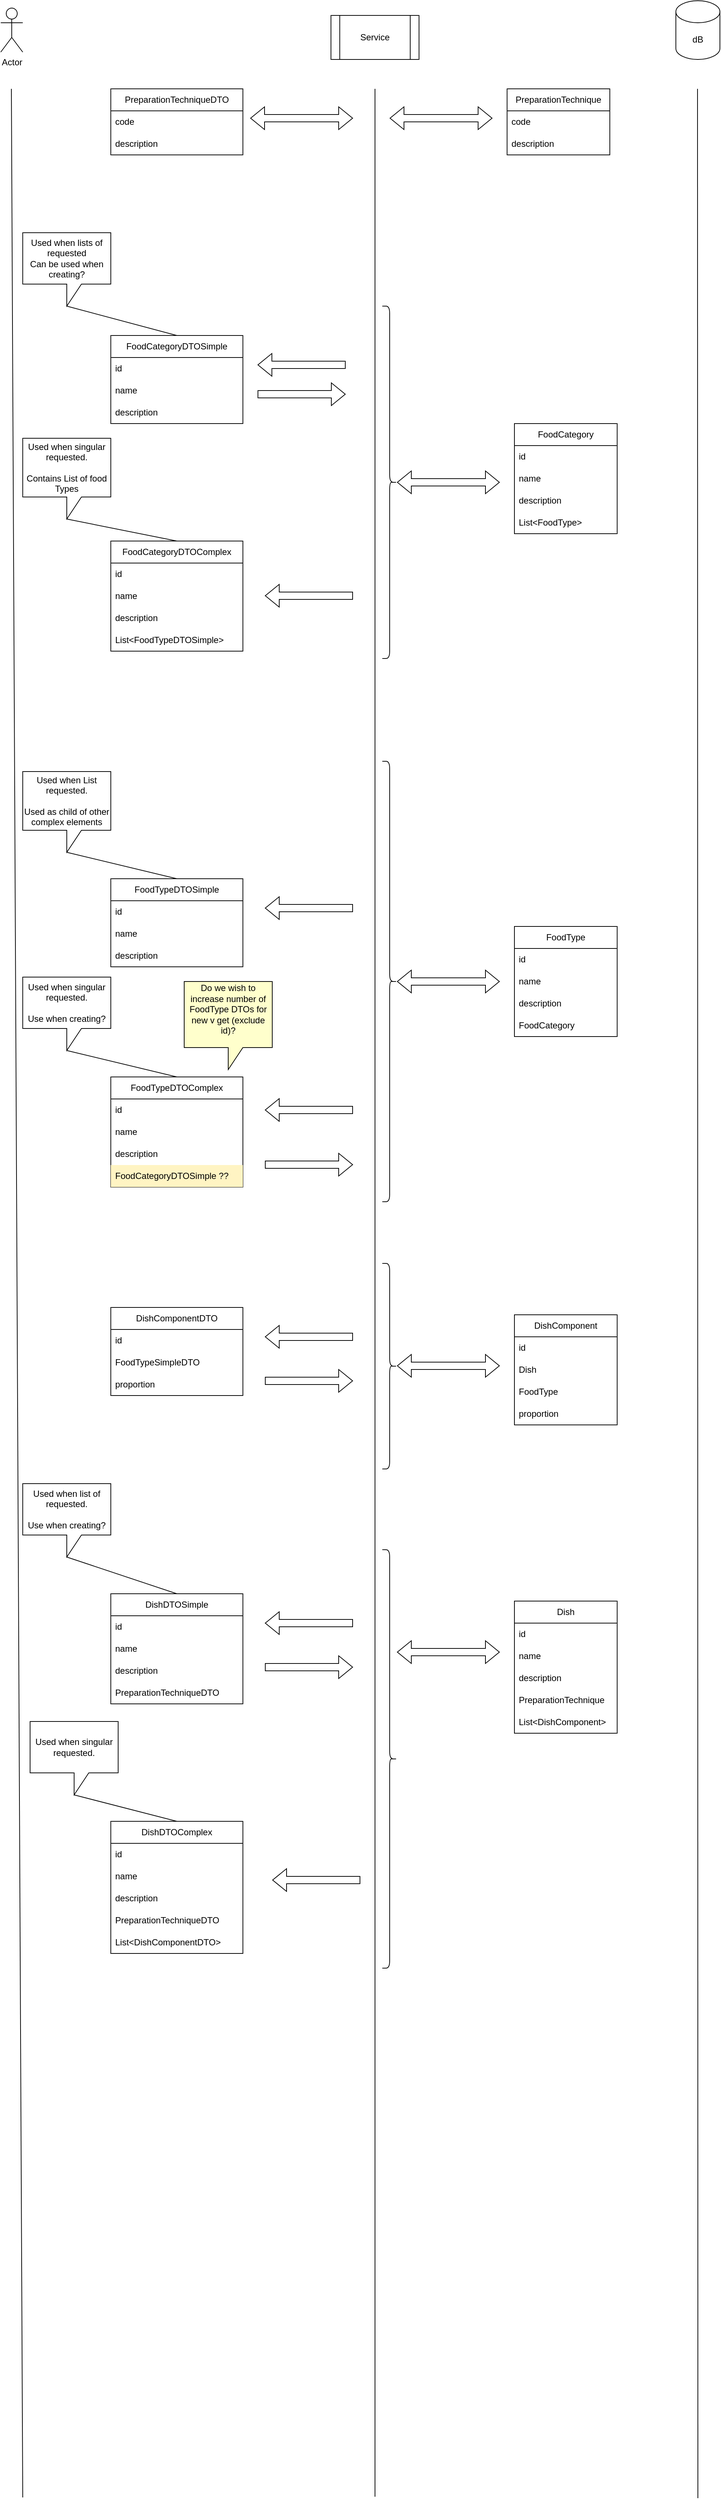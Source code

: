 <mxfile version="26.0.16">
  <diagram name="Page-1" id="98cvswhpEHXC24Bn2miE">
    <mxGraphModel dx="1775" dy="676" grid="1" gridSize="10" guides="1" tooltips="1" connect="1" arrows="1" fold="1" page="0" pageScale="1" pageWidth="850" pageHeight="1100" math="0" shadow="0">
      <root>
        <mxCell id="0" />
        <mxCell id="1" parent="0" />
        <mxCell id="5q4nl_bfFsXVFqzO0uTr-1" value="Actor" style="shape=umlActor;verticalLabelPosition=bottom;verticalAlign=top;html=1;outlineConnect=0;" parent="1" vertex="1">
          <mxGeometry x="-150" y="50" width="30" height="60" as="geometry" />
        </mxCell>
        <mxCell id="5q4nl_bfFsXVFqzO0uTr-2" value="" style="endArrow=none;html=1;rounded=0;" parent="1" edge="1">
          <mxGeometry width="50" height="50" relative="1" as="geometry">
            <mxPoint x="-120" y="3441" as="sourcePoint" />
            <mxPoint x="-135.5" y="160" as="targetPoint" />
          </mxGeometry>
        </mxCell>
        <mxCell id="5q4nl_bfFsXVFqzO0uTr-3" value="" style="endArrow=none;html=1;rounded=0;" parent="1" edge="1">
          <mxGeometry width="50" height="50" relative="1" as="geometry">
            <mxPoint x="360" y="3440" as="sourcePoint" />
            <mxPoint x="360" y="160" as="targetPoint" />
          </mxGeometry>
        </mxCell>
        <mxCell id="5q4nl_bfFsXVFqzO0uTr-4" value="" style="endArrow=none;html=1;rounded=0;" parent="1" edge="1">
          <mxGeometry width="50" height="50" relative="1" as="geometry">
            <mxPoint x="800" y="3442" as="sourcePoint" />
            <mxPoint x="799.5" y="160" as="targetPoint" />
          </mxGeometry>
        </mxCell>
        <mxCell id="5q4nl_bfFsXVFqzO0uTr-6" value="Service" style="shape=process;whiteSpace=wrap;html=1;backgroundOutline=1;" parent="1" vertex="1">
          <mxGeometry x="300" y="60" width="120" height="60" as="geometry" />
        </mxCell>
        <mxCell id="5q4nl_bfFsXVFqzO0uTr-7" value="dB" style="shape=cylinder3;whiteSpace=wrap;html=1;boundedLbl=1;backgroundOutline=1;size=15;" parent="1" vertex="1">
          <mxGeometry x="770" y="40" width="60" height="80" as="geometry" />
        </mxCell>
        <mxCell id="5q4nl_bfFsXVFqzO0uTr-8" value="PreparationTechnique" style="swimlane;fontStyle=0;childLayout=stackLayout;horizontal=1;startSize=30;horizontalStack=0;resizeParent=1;resizeParentMax=0;resizeLast=0;collapsible=1;marginBottom=0;whiteSpace=wrap;html=1;" parent="1" vertex="1">
          <mxGeometry x="540" y="160" width="140" height="90" as="geometry" />
        </mxCell>
        <mxCell id="5q4nl_bfFsXVFqzO0uTr-9" value="code" style="text;strokeColor=none;fillColor=none;align=left;verticalAlign=middle;spacingLeft=4;spacingRight=4;overflow=hidden;points=[[0,0.5],[1,0.5]];portConstraint=eastwest;rotatable=0;whiteSpace=wrap;html=1;" parent="5q4nl_bfFsXVFqzO0uTr-8" vertex="1">
          <mxGeometry y="30" width="140" height="30" as="geometry" />
        </mxCell>
        <mxCell id="5q4nl_bfFsXVFqzO0uTr-10" value="description" style="text;strokeColor=none;fillColor=none;align=left;verticalAlign=middle;spacingLeft=4;spacingRight=4;overflow=hidden;points=[[0,0.5],[1,0.5]];portConstraint=eastwest;rotatable=0;whiteSpace=wrap;html=1;" parent="5q4nl_bfFsXVFqzO0uTr-8" vertex="1">
          <mxGeometry y="60" width="140" height="30" as="geometry" />
        </mxCell>
        <mxCell id="5q4nl_bfFsXVFqzO0uTr-13" value="PreparationTechniqueDTO" style="swimlane;fontStyle=0;childLayout=stackLayout;horizontal=1;startSize=30;horizontalStack=0;resizeParent=1;resizeParentMax=0;resizeLast=0;collapsible=1;marginBottom=0;whiteSpace=wrap;html=1;" parent="1" vertex="1">
          <mxGeometry y="160" width="180" height="90" as="geometry" />
        </mxCell>
        <mxCell id="5q4nl_bfFsXVFqzO0uTr-14" value="code" style="text;strokeColor=none;fillColor=none;align=left;verticalAlign=middle;spacingLeft=4;spacingRight=4;overflow=hidden;points=[[0,0.5],[1,0.5]];portConstraint=eastwest;rotatable=0;whiteSpace=wrap;html=1;" parent="5q4nl_bfFsXVFqzO0uTr-13" vertex="1">
          <mxGeometry y="30" width="180" height="30" as="geometry" />
        </mxCell>
        <mxCell id="5q4nl_bfFsXVFqzO0uTr-15" value="description" style="text;strokeColor=none;fillColor=none;align=left;verticalAlign=middle;spacingLeft=4;spacingRight=4;overflow=hidden;points=[[0,0.5],[1,0.5]];portConstraint=eastwest;rotatable=0;whiteSpace=wrap;html=1;" parent="5q4nl_bfFsXVFqzO0uTr-13" vertex="1">
          <mxGeometry y="60" width="180" height="30" as="geometry" />
        </mxCell>
        <mxCell id="5q4nl_bfFsXVFqzO0uTr-16" value="" style="shape=flexArrow;endArrow=classic;startArrow=classic;html=1;rounded=0;" parent="1" edge="1">
          <mxGeometry width="100" height="100" relative="1" as="geometry">
            <mxPoint x="190" y="200" as="sourcePoint" />
            <mxPoint x="330" y="200" as="targetPoint" />
          </mxGeometry>
        </mxCell>
        <mxCell id="5q4nl_bfFsXVFqzO0uTr-18" value="" style="shape=flexArrow;endArrow=classic;startArrow=classic;html=1;rounded=0;" parent="1" edge="1">
          <mxGeometry width="100" height="100" relative="1" as="geometry">
            <mxPoint x="380" y="200" as="sourcePoint" />
            <mxPoint x="520" y="200" as="targetPoint" />
          </mxGeometry>
        </mxCell>
        <mxCell id="5q4nl_bfFsXVFqzO0uTr-20" value="FoodType" style="swimlane;fontStyle=0;childLayout=stackLayout;horizontal=1;startSize=30;horizontalStack=0;resizeParent=1;resizeParentMax=0;resizeLast=0;collapsible=1;marginBottom=0;whiteSpace=wrap;html=1;" parent="1" vertex="1">
          <mxGeometry x="550" y="1301" width="140" height="150" as="geometry" />
        </mxCell>
        <mxCell id="5q4nl_bfFsXVFqzO0uTr-21" value="id" style="text;strokeColor=none;fillColor=none;align=left;verticalAlign=middle;spacingLeft=4;spacingRight=4;overflow=hidden;points=[[0,0.5],[1,0.5]];portConstraint=eastwest;rotatable=0;whiteSpace=wrap;html=1;" parent="5q4nl_bfFsXVFqzO0uTr-20" vertex="1">
          <mxGeometry y="30" width="140" height="30" as="geometry" />
        </mxCell>
        <mxCell id="5q4nl_bfFsXVFqzO0uTr-22" value="name" style="text;strokeColor=none;fillColor=none;align=left;verticalAlign=middle;spacingLeft=4;spacingRight=4;overflow=hidden;points=[[0,0.5],[1,0.5]];portConstraint=eastwest;rotatable=0;whiteSpace=wrap;html=1;" parent="5q4nl_bfFsXVFqzO0uTr-20" vertex="1">
          <mxGeometry y="60" width="140" height="30" as="geometry" />
        </mxCell>
        <mxCell id="5q4nl_bfFsXVFqzO0uTr-23" value="description" style="text;strokeColor=none;fillColor=none;align=left;verticalAlign=middle;spacingLeft=4;spacingRight=4;overflow=hidden;points=[[0,0.5],[1,0.5]];portConstraint=eastwest;rotatable=0;whiteSpace=wrap;html=1;" parent="5q4nl_bfFsXVFqzO0uTr-20" vertex="1">
          <mxGeometry y="90" width="140" height="30" as="geometry" />
        </mxCell>
        <mxCell id="5q4nl_bfFsXVFqzO0uTr-25" value="FoodCategory" style="text;strokeColor=none;fillColor=none;align=left;verticalAlign=middle;spacingLeft=4;spacingRight=4;overflow=hidden;points=[[0,0.5],[1,0.5]];portConstraint=eastwest;rotatable=0;whiteSpace=wrap;html=1;" parent="5q4nl_bfFsXVFqzO0uTr-20" vertex="1">
          <mxGeometry y="120" width="140" height="30" as="geometry" />
        </mxCell>
        <mxCell id="5q4nl_bfFsXVFqzO0uTr-26" value="FoodCategory" style="swimlane;fontStyle=0;childLayout=stackLayout;horizontal=1;startSize=30;horizontalStack=0;resizeParent=1;resizeParentMax=0;resizeLast=0;collapsible=1;marginBottom=0;whiteSpace=wrap;html=1;" parent="1" vertex="1">
          <mxGeometry x="550" y="616" width="140" height="150" as="geometry" />
        </mxCell>
        <mxCell id="5q4nl_bfFsXVFqzO0uTr-27" value="id" style="text;strokeColor=none;fillColor=none;align=left;verticalAlign=middle;spacingLeft=4;spacingRight=4;overflow=hidden;points=[[0,0.5],[1,0.5]];portConstraint=eastwest;rotatable=0;whiteSpace=wrap;html=1;" parent="5q4nl_bfFsXVFqzO0uTr-26" vertex="1">
          <mxGeometry y="30" width="140" height="30" as="geometry" />
        </mxCell>
        <mxCell id="5q4nl_bfFsXVFqzO0uTr-28" value="name" style="text;strokeColor=none;fillColor=none;align=left;verticalAlign=middle;spacingLeft=4;spacingRight=4;overflow=hidden;points=[[0,0.5],[1,0.5]];portConstraint=eastwest;rotatable=0;whiteSpace=wrap;html=1;" parent="5q4nl_bfFsXVFqzO0uTr-26" vertex="1">
          <mxGeometry y="60" width="140" height="30" as="geometry" />
        </mxCell>
        <mxCell id="5q4nl_bfFsXVFqzO0uTr-29" value="description" style="text;strokeColor=none;fillColor=none;align=left;verticalAlign=middle;spacingLeft=4;spacingRight=4;overflow=hidden;points=[[0,0.5],[1,0.5]];portConstraint=eastwest;rotatable=0;whiteSpace=wrap;html=1;" parent="5q4nl_bfFsXVFqzO0uTr-26" vertex="1">
          <mxGeometry y="90" width="140" height="30" as="geometry" />
        </mxCell>
        <mxCell id="5q4nl_bfFsXVFqzO0uTr-30" value="List&amp;lt;FoodType&amp;gt;" style="text;strokeColor=none;fillColor=none;align=left;verticalAlign=middle;spacingLeft=4;spacingRight=4;overflow=hidden;points=[[0,0.5],[1,0.5]];portConstraint=eastwest;rotatable=0;whiteSpace=wrap;html=1;" parent="5q4nl_bfFsXVFqzO0uTr-26" vertex="1">
          <mxGeometry y="120" width="140" height="30" as="geometry" />
        </mxCell>
        <mxCell id="5q4nl_bfFsXVFqzO0uTr-31" value="" style="shape=flexArrow;endArrow=classic;startArrow=classic;html=1;rounded=0;" parent="1" edge="1">
          <mxGeometry width="100" height="100" relative="1" as="geometry">
            <mxPoint x="390" y="696" as="sourcePoint" />
            <mxPoint x="530" y="696" as="targetPoint" />
          </mxGeometry>
        </mxCell>
        <mxCell id="5q4nl_bfFsXVFqzO0uTr-32" value="FoodCategoryDTOSimple" style="swimlane;fontStyle=0;childLayout=stackLayout;horizontal=1;startSize=30;horizontalStack=0;resizeParent=1;resizeParentMax=0;resizeLast=0;collapsible=1;marginBottom=0;whiteSpace=wrap;html=1;" parent="1" vertex="1">
          <mxGeometry y="496" width="180" height="120" as="geometry" />
        </mxCell>
        <mxCell id="5q4nl_bfFsXVFqzO0uTr-33" value="id" style="text;strokeColor=none;fillColor=none;align=left;verticalAlign=middle;spacingLeft=4;spacingRight=4;overflow=hidden;points=[[0,0.5],[1,0.5]];portConstraint=eastwest;rotatable=0;whiteSpace=wrap;html=1;" parent="5q4nl_bfFsXVFqzO0uTr-32" vertex="1">
          <mxGeometry y="30" width="180" height="30" as="geometry" />
        </mxCell>
        <mxCell id="5q4nl_bfFsXVFqzO0uTr-34" value="name" style="text;strokeColor=none;fillColor=none;align=left;verticalAlign=middle;spacingLeft=4;spacingRight=4;overflow=hidden;points=[[0,0.5],[1,0.5]];portConstraint=eastwest;rotatable=0;whiteSpace=wrap;html=1;" parent="5q4nl_bfFsXVFqzO0uTr-32" vertex="1">
          <mxGeometry y="60" width="180" height="30" as="geometry" />
        </mxCell>
        <mxCell id="5q4nl_bfFsXVFqzO0uTr-35" value="description" style="text;strokeColor=none;fillColor=none;align=left;verticalAlign=middle;spacingLeft=4;spacingRight=4;overflow=hidden;points=[[0,0.5],[1,0.5]];portConstraint=eastwest;rotatable=0;whiteSpace=wrap;html=1;" parent="5q4nl_bfFsXVFqzO0uTr-32" vertex="1">
          <mxGeometry y="90" width="180" height="30" as="geometry" />
        </mxCell>
        <mxCell id="5q4nl_bfFsXVFqzO0uTr-37" value="" style="shape=flexArrow;endArrow=classic;html=1;rounded=0;" parent="1" edge="1">
          <mxGeometry width="50" height="50" relative="1" as="geometry">
            <mxPoint x="320" y="536" as="sourcePoint" />
            <mxPoint x="200" y="536" as="targetPoint" />
          </mxGeometry>
        </mxCell>
        <mxCell id="5q4nl_bfFsXVFqzO0uTr-39" value="Used when lists of requested&lt;div&gt;Can be used when creating?&lt;/div&gt;" style="shape=callout;whiteSpace=wrap;html=1;perimeter=calloutPerimeter;" parent="1" vertex="1">
          <mxGeometry x="-120" y="356" width="120" height="100" as="geometry" />
        </mxCell>
        <mxCell id="5q4nl_bfFsXVFqzO0uTr-40" value="" style="endArrow=none;html=1;rounded=0;exitX=0;exitY=0;exitDx=60;exitDy=100;exitPerimeter=0;entryX=0.5;entryY=0;entryDx=0;entryDy=0;" parent="1" source="5q4nl_bfFsXVFqzO0uTr-39" target="5q4nl_bfFsXVFqzO0uTr-32" edge="1">
          <mxGeometry width="50" height="50" relative="1" as="geometry">
            <mxPoint x="460" y="636" as="sourcePoint" />
            <mxPoint x="510" y="586" as="targetPoint" />
          </mxGeometry>
        </mxCell>
        <mxCell id="5q4nl_bfFsXVFqzO0uTr-41" value="" style="shape=flexArrow;endArrow=classic;html=1;rounded=0;" parent="1" edge="1">
          <mxGeometry width="50" height="50" relative="1" as="geometry">
            <mxPoint x="200" y="576" as="sourcePoint" />
            <mxPoint x="320" y="576" as="targetPoint" />
          </mxGeometry>
        </mxCell>
        <mxCell id="5q4nl_bfFsXVFqzO0uTr-42" value="FoodCategoryDTOComplex" style="swimlane;fontStyle=0;childLayout=stackLayout;horizontal=1;startSize=30;horizontalStack=0;resizeParent=1;resizeParentMax=0;resizeLast=0;collapsible=1;marginBottom=0;whiteSpace=wrap;html=1;" parent="1" vertex="1">
          <mxGeometry y="776" width="180" height="150" as="geometry" />
        </mxCell>
        <mxCell id="5q4nl_bfFsXVFqzO0uTr-43" value="id" style="text;strokeColor=none;fillColor=none;align=left;verticalAlign=middle;spacingLeft=4;spacingRight=4;overflow=hidden;points=[[0,0.5],[1,0.5]];portConstraint=eastwest;rotatable=0;whiteSpace=wrap;html=1;" parent="5q4nl_bfFsXVFqzO0uTr-42" vertex="1">
          <mxGeometry y="30" width="180" height="30" as="geometry" />
        </mxCell>
        <mxCell id="5q4nl_bfFsXVFqzO0uTr-44" value="name" style="text;strokeColor=none;fillColor=none;align=left;verticalAlign=middle;spacingLeft=4;spacingRight=4;overflow=hidden;points=[[0,0.5],[1,0.5]];portConstraint=eastwest;rotatable=0;whiteSpace=wrap;html=1;" parent="5q4nl_bfFsXVFqzO0uTr-42" vertex="1">
          <mxGeometry y="60" width="180" height="30" as="geometry" />
        </mxCell>
        <mxCell id="5q4nl_bfFsXVFqzO0uTr-45" value="description" style="text;strokeColor=none;fillColor=none;align=left;verticalAlign=middle;spacingLeft=4;spacingRight=4;overflow=hidden;points=[[0,0.5],[1,0.5]];portConstraint=eastwest;rotatable=0;whiteSpace=wrap;html=1;" parent="5q4nl_bfFsXVFqzO0uTr-42" vertex="1">
          <mxGeometry y="90" width="180" height="30" as="geometry" />
        </mxCell>
        <mxCell id="5q4nl_bfFsXVFqzO0uTr-48" value="List&amp;lt;FoodTypeDTOSimple&amp;gt;" style="text;strokeColor=none;fillColor=none;align=left;verticalAlign=middle;spacingLeft=4;spacingRight=4;overflow=hidden;points=[[0,0.5],[1,0.5]];portConstraint=eastwest;rotatable=0;whiteSpace=wrap;html=1;" parent="5q4nl_bfFsXVFqzO0uTr-42" vertex="1">
          <mxGeometry y="120" width="180" height="30" as="geometry" />
        </mxCell>
        <mxCell id="5q4nl_bfFsXVFqzO0uTr-46" value="Used when singular requested.&lt;div&gt;&lt;br&gt;&lt;div&gt;Contains List of food Types&lt;/div&gt;&lt;/div&gt;" style="shape=callout;whiteSpace=wrap;html=1;perimeter=calloutPerimeter;" parent="1" vertex="1">
          <mxGeometry x="-120" y="636" width="120" height="110" as="geometry" />
        </mxCell>
        <mxCell id="5q4nl_bfFsXVFqzO0uTr-47" value="" style="endArrow=none;html=1;rounded=0;exitX=0;exitY=0;exitDx=60;exitDy=110;exitPerimeter=0;entryX=0.5;entryY=0;entryDx=0;entryDy=0;" parent="1" source="5q4nl_bfFsXVFqzO0uTr-46" target="5q4nl_bfFsXVFqzO0uTr-42" edge="1">
          <mxGeometry width="50" height="50" relative="1" as="geometry">
            <mxPoint x="460" y="636" as="sourcePoint" />
            <mxPoint x="510" y="586" as="targetPoint" />
          </mxGeometry>
        </mxCell>
        <mxCell id="5q4nl_bfFsXVFqzO0uTr-49" value="" style="shape=flexArrow;endArrow=classic;html=1;rounded=0;" parent="1" edge="1">
          <mxGeometry width="50" height="50" relative="1" as="geometry">
            <mxPoint x="330" y="850.5" as="sourcePoint" />
            <mxPoint x="210" y="850.5" as="targetPoint" />
          </mxGeometry>
        </mxCell>
        <mxCell id="5q4nl_bfFsXVFqzO0uTr-50" value="" style="shape=curlyBracket;whiteSpace=wrap;html=1;rounded=1;flipH=1;labelPosition=right;verticalLabelPosition=middle;align=left;verticalAlign=middle;" parent="1" vertex="1">
          <mxGeometry x="370" y="456" width="20" height="480" as="geometry" />
        </mxCell>
        <mxCell id="5q4nl_bfFsXVFqzO0uTr-51" value="" style="shape=flexArrow;endArrow=classic;startArrow=classic;html=1;rounded=0;" parent="1" edge="1">
          <mxGeometry width="100" height="100" relative="1" as="geometry">
            <mxPoint x="390" y="1376" as="sourcePoint" />
            <mxPoint x="530" y="1376" as="targetPoint" />
          </mxGeometry>
        </mxCell>
        <mxCell id="5q4nl_bfFsXVFqzO0uTr-52" value="" style="shape=curlyBracket;whiteSpace=wrap;html=1;rounded=1;flipH=1;labelPosition=right;verticalLabelPosition=middle;align=left;verticalAlign=middle;" parent="1" vertex="1">
          <mxGeometry x="370" y="1760" width="20" height="280" as="geometry" />
        </mxCell>
        <mxCell id="5q4nl_bfFsXVFqzO0uTr-53" value="FoodTypeDTOComplex" style="swimlane;fontStyle=0;childLayout=stackLayout;horizontal=1;startSize=30;horizontalStack=0;resizeParent=1;resizeParentMax=0;resizeLast=0;collapsible=1;marginBottom=0;whiteSpace=wrap;html=1;" parent="1" vertex="1">
          <mxGeometry y="1506" width="180" height="150" as="geometry" />
        </mxCell>
        <mxCell id="5q4nl_bfFsXVFqzO0uTr-54" value="id" style="text;strokeColor=none;fillColor=none;align=left;verticalAlign=middle;spacingLeft=4;spacingRight=4;overflow=hidden;points=[[0,0.5],[1,0.5]];portConstraint=eastwest;rotatable=0;whiteSpace=wrap;html=1;" parent="5q4nl_bfFsXVFqzO0uTr-53" vertex="1">
          <mxGeometry y="30" width="180" height="30" as="geometry" />
        </mxCell>
        <mxCell id="5q4nl_bfFsXVFqzO0uTr-55" value="name" style="text;strokeColor=none;fillColor=none;align=left;verticalAlign=middle;spacingLeft=4;spacingRight=4;overflow=hidden;points=[[0,0.5],[1,0.5]];portConstraint=eastwest;rotatable=0;whiteSpace=wrap;html=1;" parent="5q4nl_bfFsXVFqzO0uTr-53" vertex="1">
          <mxGeometry y="60" width="180" height="30" as="geometry" />
        </mxCell>
        <mxCell id="5q4nl_bfFsXVFqzO0uTr-56" value="description" style="text;strokeColor=none;fillColor=none;align=left;verticalAlign=middle;spacingLeft=4;spacingRight=4;overflow=hidden;points=[[0,0.5],[1,0.5]];portConstraint=eastwest;rotatable=0;whiteSpace=wrap;html=1;" parent="5q4nl_bfFsXVFqzO0uTr-53" vertex="1">
          <mxGeometry y="90" width="180" height="30" as="geometry" />
        </mxCell>
        <mxCell id="5q4nl_bfFsXVFqzO0uTr-57" value="FoodCategoryDTOSimple ??" style="text;strokeColor=none;fillColor=#FFF4C3;align=left;verticalAlign=middle;spacingLeft=4;spacingRight=4;overflow=hidden;points=[[0,0.5],[1,0.5]];portConstraint=eastwest;rotatable=0;whiteSpace=wrap;html=1;" parent="5q4nl_bfFsXVFqzO0uTr-53" vertex="1">
          <mxGeometry y="120" width="180" height="30" as="geometry" />
        </mxCell>
        <mxCell id="5q4nl_bfFsXVFqzO0uTr-58" value="Used when singular requested.&lt;div&gt;&lt;br&gt;&lt;div&gt;Use when creating?&lt;/div&gt;&lt;/div&gt;" style="shape=callout;whiteSpace=wrap;html=1;perimeter=calloutPerimeter;" parent="1" vertex="1">
          <mxGeometry x="-120" y="1370" width="120" height="100" as="geometry" />
        </mxCell>
        <mxCell id="5q4nl_bfFsXVFqzO0uTr-59" value="" style="endArrow=none;html=1;rounded=0;exitX=0.5;exitY=0;exitDx=0;exitDy=0;entryX=0;entryY=0;entryDx=60;entryDy=100;entryPerimeter=0;" parent="1" source="5q4nl_bfFsXVFqzO0uTr-53" target="5q4nl_bfFsXVFqzO0uTr-58" edge="1">
          <mxGeometry width="50" height="50" relative="1" as="geometry">
            <mxPoint x="460" y="1476" as="sourcePoint" />
            <mxPoint x="510" y="1426" as="targetPoint" />
          </mxGeometry>
        </mxCell>
        <mxCell id="5q4nl_bfFsXVFqzO0uTr-60" value="" style="shape=flexArrow;endArrow=classic;html=1;rounded=0;" parent="1" edge="1">
          <mxGeometry width="50" height="50" relative="1" as="geometry">
            <mxPoint x="330" y="1551" as="sourcePoint" />
            <mxPoint x="210" y="1551" as="targetPoint" />
          </mxGeometry>
        </mxCell>
        <mxCell id="5q4nl_bfFsXVFqzO0uTr-61" value="" style="shape=flexArrow;endArrow=classic;html=1;rounded=0;" parent="1" edge="1">
          <mxGeometry width="50" height="50" relative="1" as="geometry">
            <mxPoint x="210" y="1625.5" as="sourcePoint" />
            <mxPoint x="330" y="1625.5" as="targetPoint" />
          </mxGeometry>
        </mxCell>
        <mxCell id="5q4nl_bfFsXVFqzO0uTr-62" value="Do we wish to increase number of FoodType DTOs for new v get (exclude id)?&lt;div&gt;&lt;br&gt;&lt;/div&gt;" style="shape=callout;whiteSpace=wrap;html=1;perimeter=calloutPerimeter;fillColor=light-dark(#FFFFCC,var(--ge-dark-color, #121212));" parent="1" vertex="1">
          <mxGeometry x="100" y="1376" width="120" height="120" as="geometry" />
        </mxCell>
        <mxCell id="5q4nl_bfFsXVFqzO0uTr-65" value="FoodTypeDTOSimple" style="swimlane;fontStyle=0;childLayout=stackLayout;horizontal=1;startSize=30;horizontalStack=0;resizeParent=1;resizeParentMax=0;resizeLast=0;collapsible=1;marginBottom=0;whiteSpace=wrap;html=1;" parent="1" vertex="1">
          <mxGeometry y="1236" width="180" height="120" as="geometry" />
        </mxCell>
        <mxCell id="5q4nl_bfFsXVFqzO0uTr-66" value="id" style="text;strokeColor=none;fillColor=none;align=left;verticalAlign=middle;spacingLeft=4;spacingRight=4;overflow=hidden;points=[[0,0.5],[1,0.5]];portConstraint=eastwest;rotatable=0;whiteSpace=wrap;html=1;" parent="5q4nl_bfFsXVFqzO0uTr-65" vertex="1">
          <mxGeometry y="30" width="180" height="30" as="geometry" />
        </mxCell>
        <mxCell id="5q4nl_bfFsXVFqzO0uTr-67" value="name" style="text;strokeColor=none;fillColor=none;align=left;verticalAlign=middle;spacingLeft=4;spacingRight=4;overflow=hidden;points=[[0,0.5],[1,0.5]];portConstraint=eastwest;rotatable=0;whiteSpace=wrap;html=1;" parent="5q4nl_bfFsXVFqzO0uTr-65" vertex="1">
          <mxGeometry y="60" width="180" height="30" as="geometry" />
        </mxCell>
        <mxCell id="5q4nl_bfFsXVFqzO0uTr-68" value="description" style="text;strokeColor=none;fillColor=none;align=left;verticalAlign=middle;spacingLeft=4;spacingRight=4;overflow=hidden;points=[[0,0.5],[1,0.5]];portConstraint=eastwest;rotatable=0;whiteSpace=wrap;html=1;" parent="5q4nl_bfFsXVFqzO0uTr-65" vertex="1">
          <mxGeometry y="90" width="180" height="30" as="geometry" />
        </mxCell>
        <mxCell id="5q4nl_bfFsXVFqzO0uTr-70" value="" style="shape=flexArrow;endArrow=classic;html=1;rounded=0;" parent="1" edge="1">
          <mxGeometry width="50" height="50" relative="1" as="geometry">
            <mxPoint x="330" y="1276" as="sourcePoint" />
            <mxPoint x="210" y="1276" as="targetPoint" />
          </mxGeometry>
        </mxCell>
        <mxCell id="5q4nl_bfFsXVFqzO0uTr-71" value="Used when List requested.&lt;div&gt;&lt;br&gt;&lt;div&gt;Used as child of other complex elements&lt;/div&gt;&lt;/div&gt;" style="shape=callout;whiteSpace=wrap;html=1;perimeter=calloutPerimeter;" parent="1" vertex="1">
          <mxGeometry x="-120" y="1090" width="120" height="110" as="geometry" />
        </mxCell>
        <mxCell id="5q4nl_bfFsXVFqzO0uTr-72" value="" style="endArrow=none;html=1;rounded=0;exitX=0.5;exitY=0;exitDx=0;exitDy=0;entryX=0;entryY=0;entryDx=60;entryDy=110;entryPerimeter=0;" parent="1" source="5q4nl_bfFsXVFqzO0uTr-65" target="5q4nl_bfFsXVFqzO0uTr-71" edge="1">
          <mxGeometry width="50" height="50" relative="1" as="geometry">
            <mxPoint x="80" y="1226" as="sourcePoint" />
            <mxPoint x="-50" y="1210" as="targetPoint" />
          </mxGeometry>
        </mxCell>
        <mxCell id="FY9CtEeteHRH5HOnugvX-1" value="DishComponent" style="swimlane;fontStyle=0;childLayout=stackLayout;horizontal=1;startSize=30;horizontalStack=0;resizeParent=1;resizeParentMax=0;resizeLast=0;collapsible=1;marginBottom=0;whiteSpace=wrap;html=1;" vertex="1" parent="1">
          <mxGeometry x="550" y="1830" width="140" height="150" as="geometry" />
        </mxCell>
        <mxCell id="FY9CtEeteHRH5HOnugvX-2" value="id" style="text;strokeColor=none;fillColor=none;align=left;verticalAlign=middle;spacingLeft=4;spacingRight=4;overflow=hidden;points=[[0,0.5],[1,0.5]];portConstraint=eastwest;rotatable=0;whiteSpace=wrap;html=1;" vertex="1" parent="FY9CtEeteHRH5HOnugvX-1">
          <mxGeometry y="30" width="140" height="30" as="geometry" />
        </mxCell>
        <mxCell id="FY9CtEeteHRH5HOnugvX-3" value="Dish" style="text;strokeColor=none;fillColor=none;align=left;verticalAlign=middle;spacingLeft=4;spacingRight=4;overflow=hidden;points=[[0,0.5],[1,0.5]];portConstraint=eastwest;rotatable=0;whiteSpace=wrap;html=1;" vertex="1" parent="FY9CtEeteHRH5HOnugvX-1">
          <mxGeometry y="60" width="140" height="30" as="geometry" />
        </mxCell>
        <mxCell id="FY9CtEeteHRH5HOnugvX-4" value="FoodType" style="text;strokeColor=none;fillColor=none;align=left;verticalAlign=middle;spacingLeft=4;spacingRight=4;overflow=hidden;points=[[0,0.5],[1,0.5]];portConstraint=eastwest;rotatable=0;whiteSpace=wrap;html=1;" vertex="1" parent="FY9CtEeteHRH5HOnugvX-1">
          <mxGeometry y="90" width="140" height="30" as="geometry" />
        </mxCell>
        <mxCell id="FY9CtEeteHRH5HOnugvX-5" value="proportion" style="text;strokeColor=none;fillColor=none;align=left;verticalAlign=middle;spacingLeft=4;spacingRight=4;overflow=hidden;points=[[0,0.5],[1,0.5]];portConstraint=eastwest;rotatable=0;whiteSpace=wrap;html=1;" vertex="1" parent="FY9CtEeteHRH5HOnugvX-1">
          <mxGeometry y="120" width="140" height="30" as="geometry" />
        </mxCell>
        <mxCell id="FY9CtEeteHRH5HOnugvX-6" value="" style="shape=flexArrow;endArrow=classic;startArrow=classic;html=1;rounded=0;" edge="1" parent="1">
          <mxGeometry width="100" height="100" relative="1" as="geometry">
            <mxPoint x="390" y="1899.5" as="sourcePoint" />
            <mxPoint x="530" y="1899.5" as="targetPoint" />
          </mxGeometry>
        </mxCell>
        <mxCell id="FY9CtEeteHRH5HOnugvX-7" value="" style="shape=curlyBracket;whiteSpace=wrap;html=1;rounded=1;flipH=1;labelPosition=right;verticalLabelPosition=middle;align=left;verticalAlign=middle;" vertex="1" parent="1">
          <mxGeometry x="370" y="1076" width="20" height="600" as="geometry" />
        </mxCell>
        <mxCell id="FY9CtEeteHRH5HOnugvX-11" value="DishComponentDTO" style="swimlane;fontStyle=0;childLayout=stackLayout;horizontal=1;startSize=30;horizontalStack=0;resizeParent=1;resizeParentMax=0;resizeLast=0;collapsible=1;marginBottom=0;whiteSpace=wrap;html=1;" vertex="1" parent="1">
          <mxGeometry y="1820" width="180" height="120" as="geometry" />
        </mxCell>
        <mxCell id="FY9CtEeteHRH5HOnugvX-12" value="id" style="text;strokeColor=none;fillColor=none;align=left;verticalAlign=middle;spacingLeft=4;spacingRight=4;overflow=hidden;points=[[0,0.5],[1,0.5]];portConstraint=eastwest;rotatable=0;whiteSpace=wrap;html=1;" vertex="1" parent="FY9CtEeteHRH5HOnugvX-11">
          <mxGeometry y="30" width="180" height="30" as="geometry" />
        </mxCell>
        <mxCell id="FY9CtEeteHRH5HOnugvX-13" value="FoodTypeSimpleDTO" style="text;strokeColor=none;fillColor=none;align=left;verticalAlign=middle;spacingLeft=4;spacingRight=4;overflow=hidden;points=[[0,0.5],[1,0.5]];portConstraint=eastwest;rotatable=0;whiteSpace=wrap;html=1;" vertex="1" parent="FY9CtEeteHRH5HOnugvX-11">
          <mxGeometry y="60" width="180" height="30" as="geometry" />
        </mxCell>
        <mxCell id="FY9CtEeteHRH5HOnugvX-14" value="proportion" style="text;strokeColor=none;fillColor=none;align=left;verticalAlign=middle;spacingLeft=4;spacingRight=4;overflow=hidden;points=[[0,0.5],[1,0.5]];portConstraint=eastwest;rotatable=0;whiteSpace=wrap;html=1;" vertex="1" parent="FY9CtEeteHRH5HOnugvX-11">
          <mxGeometry y="90" width="180" height="30" as="geometry" />
        </mxCell>
        <mxCell id="FY9CtEeteHRH5HOnugvX-15" value="" style="shape=flexArrow;endArrow=classic;html=1;rounded=0;" edge="1" parent="1">
          <mxGeometry width="50" height="50" relative="1" as="geometry">
            <mxPoint x="330" y="1860" as="sourcePoint" />
            <mxPoint x="210" y="1860" as="targetPoint" />
          </mxGeometry>
        </mxCell>
        <mxCell id="FY9CtEeteHRH5HOnugvX-18" value="" style="shape=flexArrow;endArrow=classic;html=1;rounded=0;" edge="1" parent="1">
          <mxGeometry width="50" height="50" relative="1" as="geometry">
            <mxPoint x="210" y="1920" as="sourcePoint" />
            <mxPoint x="330" y="1920" as="targetPoint" />
          </mxGeometry>
        </mxCell>
        <mxCell id="FY9CtEeteHRH5HOnugvX-19" value="" style="shape=curlyBracket;whiteSpace=wrap;html=1;rounded=1;flipH=1;labelPosition=right;verticalLabelPosition=middle;align=left;verticalAlign=middle;" vertex="1" parent="1">
          <mxGeometry x="370" y="2150" width="20" height="570" as="geometry" />
        </mxCell>
        <mxCell id="FY9CtEeteHRH5HOnugvX-20" value="Dish" style="swimlane;fontStyle=0;childLayout=stackLayout;horizontal=1;startSize=30;horizontalStack=0;resizeParent=1;resizeParentMax=0;resizeLast=0;collapsible=1;marginBottom=0;whiteSpace=wrap;html=1;" vertex="1" parent="1">
          <mxGeometry x="550" y="2220" width="140" height="180" as="geometry" />
        </mxCell>
        <mxCell id="FY9CtEeteHRH5HOnugvX-21" value="id" style="text;strokeColor=none;fillColor=none;align=left;verticalAlign=middle;spacingLeft=4;spacingRight=4;overflow=hidden;points=[[0,0.5],[1,0.5]];portConstraint=eastwest;rotatable=0;whiteSpace=wrap;html=1;" vertex="1" parent="FY9CtEeteHRH5HOnugvX-20">
          <mxGeometry y="30" width="140" height="30" as="geometry" />
        </mxCell>
        <mxCell id="FY9CtEeteHRH5HOnugvX-22" value="name" style="text;strokeColor=none;fillColor=none;align=left;verticalAlign=middle;spacingLeft=4;spacingRight=4;overflow=hidden;points=[[0,0.5],[1,0.5]];portConstraint=eastwest;rotatable=0;whiteSpace=wrap;html=1;" vertex="1" parent="FY9CtEeteHRH5HOnugvX-20">
          <mxGeometry y="60" width="140" height="30" as="geometry" />
        </mxCell>
        <mxCell id="FY9CtEeteHRH5HOnugvX-23" value="description" style="text;strokeColor=none;fillColor=none;align=left;verticalAlign=middle;spacingLeft=4;spacingRight=4;overflow=hidden;points=[[0,0.5],[1,0.5]];portConstraint=eastwest;rotatable=0;whiteSpace=wrap;html=1;" vertex="1" parent="FY9CtEeteHRH5HOnugvX-20">
          <mxGeometry y="90" width="140" height="30" as="geometry" />
        </mxCell>
        <mxCell id="FY9CtEeteHRH5HOnugvX-24" value="PreparationTechnique" style="text;strokeColor=none;fillColor=none;align=left;verticalAlign=middle;spacingLeft=4;spacingRight=4;overflow=hidden;points=[[0,0.5],[1,0.5]];portConstraint=eastwest;rotatable=0;whiteSpace=wrap;html=1;" vertex="1" parent="FY9CtEeteHRH5HOnugvX-20">
          <mxGeometry y="120" width="140" height="30" as="geometry" />
        </mxCell>
        <mxCell id="FY9CtEeteHRH5HOnugvX-32" value="List&amp;lt;DishComponent&amp;gt;" style="text;strokeColor=none;fillColor=none;align=left;verticalAlign=middle;spacingLeft=4;spacingRight=4;overflow=hidden;points=[[0,0.5],[1,0.5]];portConstraint=eastwest;rotatable=0;whiteSpace=wrap;html=1;" vertex="1" parent="FY9CtEeteHRH5HOnugvX-20">
          <mxGeometry y="150" width="140" height="30" as="geometry" />
        </mxCell>
        <mxCell id="FY9CtEeteHRH5HOnugvX-25" value="" style="shape=flexArrow;endArrow=classic;startArrow=classic;html=1;rounded=0;" edge="1" parent="1">
          <mxGeometry width="100" height="100" relative="1" as="geometry">
            <mxPoint x="390" y="2289.5" as="sourcePoint" />
            <mxPoint x="530" y="2289.5" as="targetPoint" />
          </mxGeometry>
        </mxCell>
        <mxCell id="FY9CtEeteHRH5HOnugvX-26" value="DishDTOSimple" style="swimlane;fontStyle=0;childLayout=stackLayout;horizontal=1;startSize=30;horizontalStack=0;resizeParent=1;resizeParentMax=0;resizeLast=0;collapsible=1;marginBottom=0;whiteSpace=wrap;html=1;" vertex="1" parent="1">
          <mxGeometry y="2210" width="180" height="150" as="geometry" />
        </mxCell>
        <mxCell id="FY9CtEeteHRH5HOnugvX-27" value="id" style="text;strokeColor=none;fillColor=none;align=left;verticalAlign=middle;spacingLeft=4;spacingRight=4;overflow=hidden;points=[[0,0.5],[1,0.5]];portConstraint=eastwest;rotatable=0;whiteSpace=wrap;html=1;" vertex="1" parent="FY9CtEeteHRH5HOnugvX-26">
          <mxGeometry y="30" width="180" height="30" as="geometry" />
        </mxCell>
        <mxCell id="FY9CtEeteHRH5HOnugvX-28" value="name" style="text;strokeColor=none;fillColor=none;align=left;verticalAlign=middle;spacingLeft=4;spacingRight=4;overflow=hidden;points=[[0,0.5],[1,0.5]];portConstraint=eastwest;rotatable=0;whiteSpace=wrap;html=1;" vertex="1" parent="FY9CtEeteHRH5HOnugvX-26">
          <mxGeometry y="60" width="180" height="30" as="geometry" />
        </mxCell>
        <mxCell id="FY9CtEeteHRH5HOnugvX-29" value="description" style="text;strokeColor=none;fillColor=none;align=left;verticalAlign=middle;spacingLeft=4;spacingRight=4;overflow=hidden;points=[[0,0.5],[1,0.5]];portConstraint=eastwest;rotatable=0;whiteSpace=wrap;html=1;" vertex="1" parent="FY9CtEeteHRH5HOnugvX-26">
          <mxGeometry y="90" width="180" height="30" as="geometry" />
        </mxCell>
        <mxCell id="FY9CtEeteHRH5HOnugvX-33" value="PreparationTechniqueDTO" style="text;strokeColor=none;fillColor=none;align=left;verticalAlign=middle;spacingLeft=4;spacingRight=4;overflow=hidden;points=[[0,0.5],[1,0.5]];portConstraint=eastwest;rotatable=0;whiteSpace=wrap;html=1;" vertex="1" parent="FY9CtEeteHRH5HOnugvX-26">
          <mxGeometry y="120" width="180" height="30" as="geometry" />
        </mxCell>
        <mxCell id="FY9CtEeteHRH5HOnugvX-30" value="" style="shape=flexArrow;endArrow=classic;html=1;rounded=0;" edge="1" parent="1">
          <mxGeometry width="50" height="50" relative="1" as="geometry">
            <mxPoint x="330" y="2250" as="sourcePoint" />
            <mxPoint x="210" y="2250" as="targetPoint" />
          </mxGeometry>
        </mxCell>
        <mxCell id="FY9CtEeteHRH5HOnugvX-31" value="" style="shape=flexArrow;endArrow=classic;html=1;rounded=0;" edge="1" parent="1">
          <mxGeometry width="50" height="50" relative="1" as="geometry">
            <mxPoint x="210" y="2310" as="sourcePoint" />
            <mxPoint x="330" y="2310" as="targetPoint" />
          </mxGeometry>
        </mxCell>
        <mxCell id="FY9CtEeteHRH5HOnugvX-34" value="DishDTOComplex" style="swimlane;fontStyle=0;childLayout=stackLayout;horizontal=1;startSize=30;horizontalStack=0;resizeParent=1;resizeParentMax=0;resizeLast=0;collapsible=1;marginBottom=0;whiteSpace=wrap;html=1;" vertex="1" parent="1">
          <mxGeometry y="2520" width="180" height="180" as="geometry" />
        </mxCell>
        <mxCell id="FY9CtEeteHRH5HOnugvX-35" value="id" style="text;strokeColor=none;fillColor=none;align=left;verticalAlign=middle;spacingLeft=4;spacingRight=4;overflow=hidden;points=[[0,0.5],[1,0.5]];portConstraint=eastwest;rotatable=0;whiteSpace=wrap;html=1;" vertex="1" parent="FY9CtEeteHRH5HOnugvX-34">
          <mxGeometry y="30" width="180" height="30" as="geometry" />
        </mxCell>
        <mxCell id="FY9CtEeteHRH5HOnugvX-36" value="name" style="text;strokeColor=none;fillColor=none;align=left;verticalAlign=middle;spacingLeft=4;spacingRight=4;overflow=hidden;points=[[0,0.5],[1,0.5]];portConstraint=eastwest;rotatable=0;whiteSpace=wrap;html=1;" vertex="1" parent="FY9CtEeteHRH5HOnugvX-34">
          <mxGeometry y="60" width="180" height="30" as="geometry" />
        </mxCell>
        <mxCell id="FY9CtEeteHRH5HOnugvX-37" value="description" style="text;strokeColor=none;fillColor=none;align=left;verticalAlign=middle;spacingLeft=4;spacingRight=4;overflow=hidden;points=[[0,0.5],[1,0.5]];portConstraint=eastwest;rotatable=0;whiteSpace=wrap;html=1;" vertex="1" parent="FY9CtEeteHRH5HOnugvX-34">
          <mxGeometry y="90" width="180" height="30" as="geometry" />
        </mxCell>
        <mxCell id="FY9CtEeteHRH5HOnugvX-38" value="PreparationTechniqueDTO" style="text;strokeColor=none;fillColor=none;align=left;verticalAlign=middle;spacingLeft=4;spacingRight=4;overflow=hidden;points=[[0,0.5],[1,0.5]];portConstraint=eastwest;rotatable=0;whiteSpace=wrap;html=1;" vertex="1" parent="FY9CtEeteHRH5HOnugvX-34">
          <mxGeometry y="120" width="180" height="30" as="geometry" />
        </mxCell>
        <mxCell id="FY9CtEeteHRH5HOnugvX-39" value="List&amp;lt;DishComponentDTO&amp;gt;" style="text;strokeColor=none;fillColor=none;align=left;verticalAlign=middle;spacingLeft=4;spacingRight=4;overflow=hidden;points=[[0,0.5],[1,0.5]];portConstraint=eastwest;rotatable=0;whiteSpace=wrap;html=1;" vertex="1" parent="FY9CtEeteHRH5HOnugvX-34">
          <mxGeometry y="150" width="180" height="30" as="geometry" />
        </mxCell>
        <mxCell id="FY9CtEeteHRH5HOnugvX-40" value="Used when singular requested." style="shape=callout;whiteSpace=wrap;html=1;perimeter=calloutPerimeter;" vertex="1" parent="1">
          <mxGeometry x="-110" y="2384" width="120" height="100" as="geometry" />
        </mxCell>
        <mxCell id="FY9CtEeteHRH5HOnugvX-41" value="" style="endArrow=none;html=1;rounded=0;exitX=0.5;exitY=0;exitDx=0;exitDy=0;entryX=0;entryY=0;entryDx=60;entryDy=100;entryPerimeter=0;" edge="1" parent="1" target="FY9CtEeteHRH5HOnugvX-40" source="FY9CtEeteHRH5HOnugvX-34">
          <mxGeometry width="50" height="50" relative="1" as="geometry">
            <mxPoint x="100" y="2520" as="sourcePoint" />
            <mxPoint x="520" y="2440" as="targetPoint" />
          </mxGeometry>
        </mxCell>
        <mxCell id="FY9CtEeteHRH5HOnugvX-42" value="Used when list of requested.&lt;div&gt;&lt;br&gt;&lt;div&gt;Use when creating?&lt;/div&gt;&lt;/div&gt;" style="shape=callout;whiteSpace=wrap;html=1;perimeter=calloutPerimeter;" vertex="1" parent="1">
          <mxGeometry x="-120" y="2060" width="120" height="100" as="geometry" />
        </mxCell>
        <mxCell id="FY9CtEeteHRH5HOnugvX-43" value="" style="endArrow=none;html=1;rounded=0;exitX=0.5;exitY=0;exitDx=0;exitDy=0;entryX=0;entryY=0;entryDx=60;entryDy=100;entryPerimeter=0;" edge="1" parent="1" target="FY9CtEeteHRH5HOnugvX-42" source="FY9CtEeteHRH5HOnugvX-26">
          <mxGeometry width="50" height="50" relative="1" as="geometry">
            <mxPoint x="80" y="2196" as="sourcePoint" />
            <mxPoint x="510" y="2116" as="targetPoint" />
          </mxGeometry>
        </mxCell>
        <mxCell id="FY9CtEeteHRH5HOnugvX-44" value="" style="shape=flexArrow;endArrow=classic;html=1;rounded=0;" edge="1" parent="1">
          <mxGeometry width="50" height="50" relative="1" as="geometry">
            <mxPoint x="340" y="2600" as="sourcePoint" />
            <mxPoint x="220" y="2600" as="targetPoint" />
          </mxGeometry>
        </mxCell>
      </root>
    </mxGraphModel>
  </diagram>
</mxfile>
